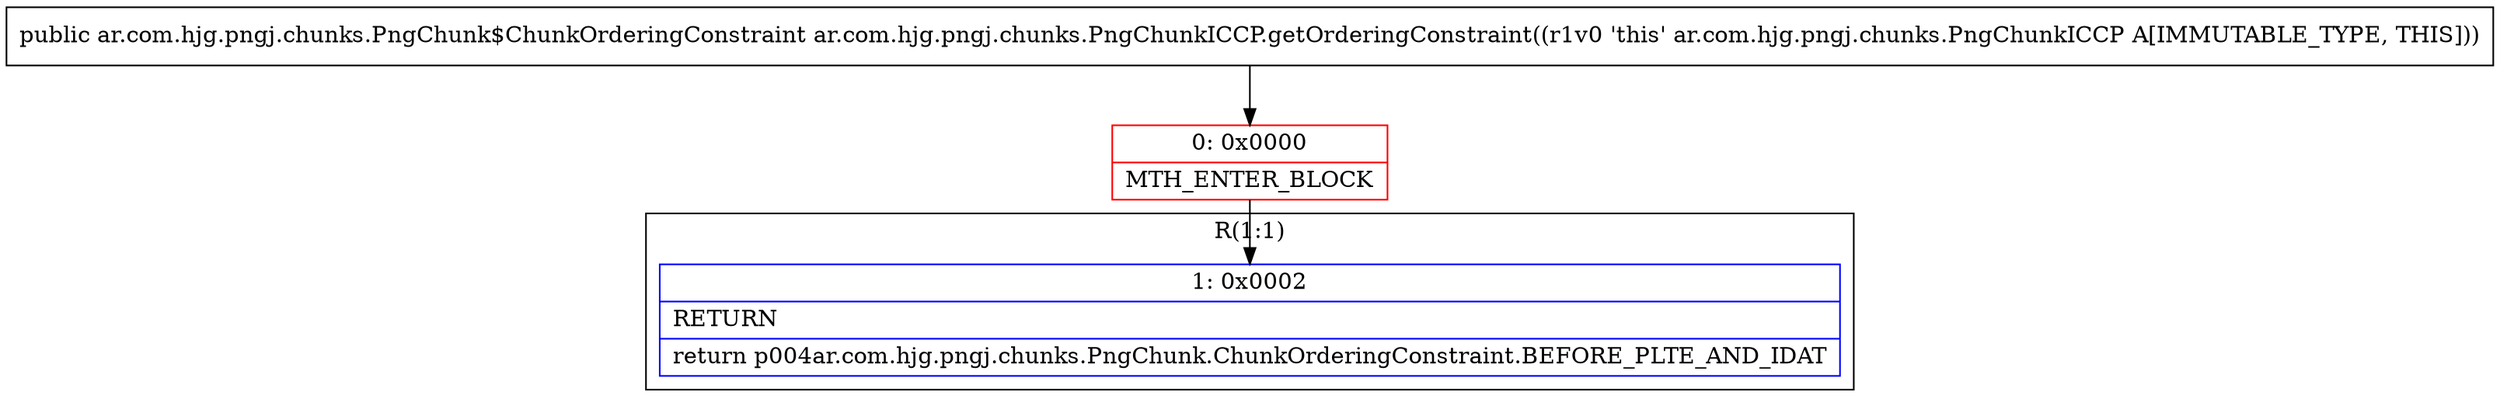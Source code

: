 digraph "CFG forar.com.hjg.pngj.chunks.PngChunkICCP.getOrderingConstraint()Lar\/com\/hjg\/pngj\/chunks\/PngChunk$ChunkOrderingConstraint;" {
subgraph cluster_Region_886331834 {
label = "R(1:1)";
node [shape=record,color=blue];
Node_1 [shape=record,label="{1\:\ 0x0002|RETURN\l|return p004ar.com.hjg.pngj.chunks.PngChunk.ChunkOrderingConstraint.BEFORE_PLTE_AND_IDAT\l}"];
}
Node_0 [shape=record,color=red,label="{0\:\ 0x0000|MTH_ENTER_BLOCK\l}"];
MethodNode[shape=record,label="{public ar.com.hjg.pngj.chunks.PngChunk$ChunkOrderingConstraint ar.com.hjg.pngj.chunks.PngChunkICCP.getOrderingConstraint((r1v0 'this' ar.com.hjg.pngj.chunks.PngChunkICCP A[IMMUTABLE_TYPE, THIS])) }"];
MethodNode -> Node_0;
Node_0 -> Node_1;
}

